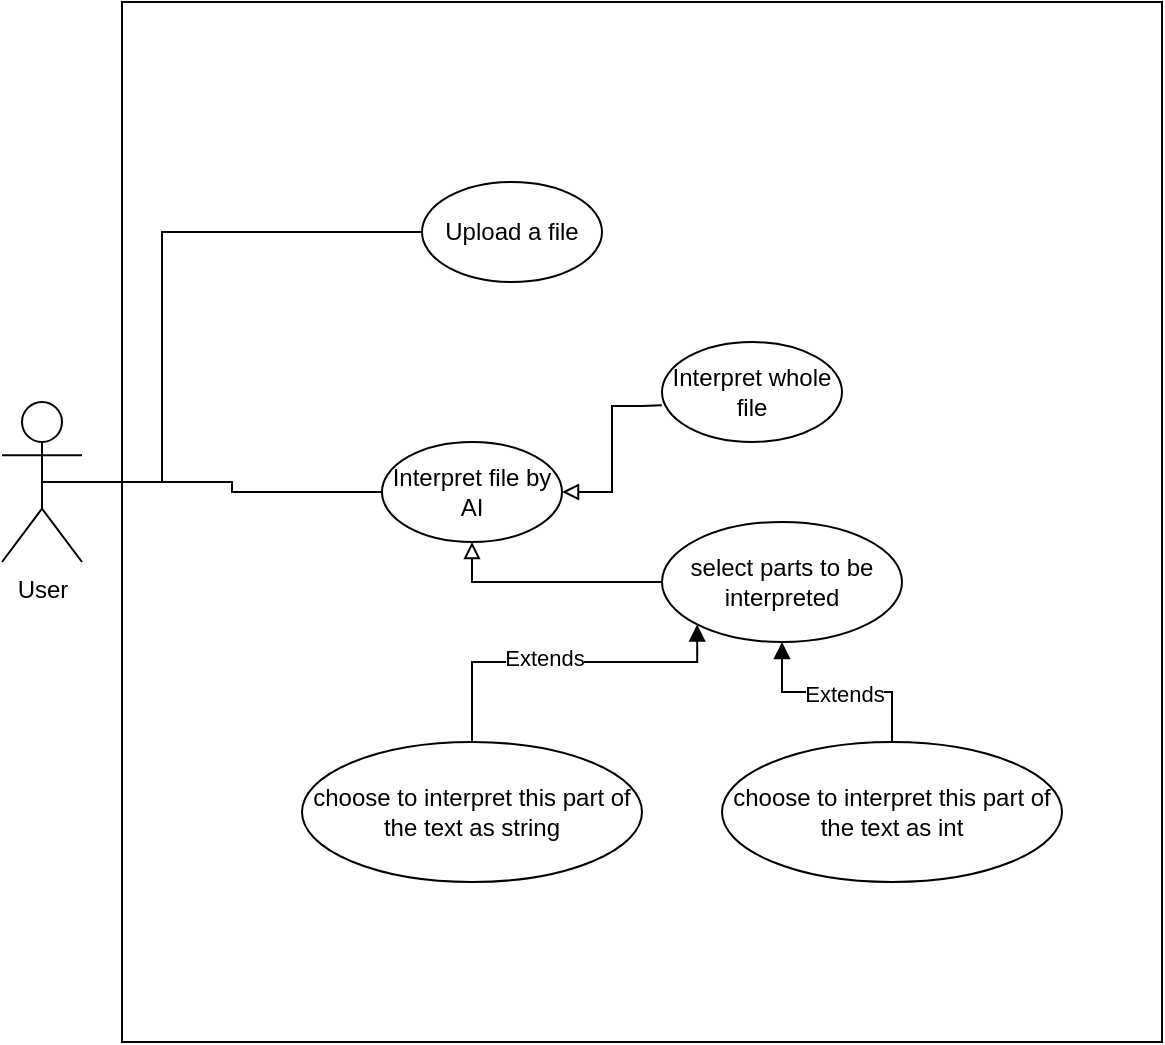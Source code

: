 <mxfile version="25.0.3">
  <diagram name="Page-1" id="iMWSsS8-mRAeSdDyrtO4">
    <mxGraphModel dx="1432" dy="746" grid="1" gridSize="10" guides="1" tooltips="1" connect="1" arrows="1" fold="1" page="1" pageScale="1" pageWidth="850" pageHeight="1100" math="0" shadow="0">
      <root>
        <mxCell id="0" />
        <mxCell id="1" parent="0" />
        <mxCell id="k7RnFe4mG1X4evymYusP-15" style="edgeStyle=orthogonalEdgeStyle;rounded=0;orthogonalLoop=1;jettySize=auto;html=1;entryX=0;entryY=0.5;entryDx=0;entryDy=0;endArrow=none;endFill=0;" edge="1" parent="1" source="k7RnFe4mG1X4evymYusP-1" target="k7RnFe4mG1X4evymYusP-9">
          <mxGeometry relative="1" as="geometry" />
        </mxCell>
        <mxCell id="k7RnFe4mG1X4evymYusP-1" value="User" style="shape=umlActor;verticalLabelPosition=bottom;verticalAlign=top;html=1;outlineConnect=0;" vertex="1" parent="1">
          <mxGeometry x="70" y="390" width="40" height="80" as="geometry" />
        </mxCell>
        <mxCell id="k7RnFe4mG1X4evymYusP-5" value="Upload a file" style="ellipse;whiteSpace=wrap;html=1;" vertex="1" parent="1">
          <mxGeometry x="280" y="280" width="90" height="50" as="geometry" />
        </mxCell>
        <mxCell id="k7RnFe4mG1X4evymYusP-16" style="edgeStyle=orthogonalEdgeStyle;rounded=0;orthogonalLoop=1;jettySize=auto;html=1;entryX=-0.001;entryY=0.633;entryDx=0;entryDy=0;entryPerimeter=0;endArrow=none;endFill=0;startArrow=block;startFill=0;" edge="1" parent="1" source="k7RnFe4mG1X4evymYusP-9" target="k7RnFe4mG1X4evymYusP-11">
          <mxGeometry relative="1" as="geometry">
            <Array as="points">
              <mxPoint x="375" y="435" />
              <mxPoint x="375" y="392" />
              <mxPoint x="390" y="392" />
            </Array>
          </mxGeometry>
        </mxCell>
        <mxCell id="k7RnFe4mG1X4evymYusP-9" value="Interpret file by AI" style="ellipse;whiteSpace=wrap;html=1;" vertex="1" parent="1">
          <mxGeometry x="260" y="410" width="90" height="50" as="geometry" />
        </mxCell>
        <mxCell id="k7RnFe4mG1X4evymYusP-11" value="Interpret whole file" style="ellipse;whiteSpace=wrap;html=1;" vertex="1" parent="1">
          <mxGeometry x="400" y="360" width="90" height="50" as="geometry" />
        </mxCell>
        <mxCell id="k7RnFe4mG1X4evymYusP-21" style="edgeStyle=orthogonalEdgeStyle;rounded=0;orthogonalLoop=1;jettySize=auto;html=1;startArrow=block;startFill=1;endArrow=none;endFill=0;" edge="1" parent="1" source="k7RnFe4mG1X4evymYusP-12" target="k7RnFe4mG1X4evymYusP-20">
          <mxGeometry relative="1" as="geometry" />
        </mxCell>
        <mxCell id="k7RnFe4mG1X4evymYusP-24" value="Extends" style="edgeLabel;html=1;align=center;verticalAlign=middle;resizable=0;points=[];" vertex="1" connectable="0" parent="k7RnFe4mG1X4evymYusP-21">
          <mxGeometry x="0.06" y="-1" relative="1" as="geometry">
            <mxPoint as="offset" />
          </mxGeometry>
        </mxCell>
        <mxCell id="k7RnFe4mG1X4evymYusP-22" style="edgeStyle=orthogonalEdgeStyle;rounded=0;orthogonalLoop=1;jettySize=auto;html=1;entryX=0.5;entryY=0;entryDx=0;entryDy=0;exitX=0;exitY=1;exitDx=0;exitDy=0;startArrow=block;startFill=1;endArrow=none;endFill=0;" edge="1" parent="1" source="k7RnFe4mG1X4evymYusP-12" target="k7RnFe4mG1X4evymYusP-18">
          <mxGeometry relative="1" as="geometry">
            <Array as="points">
              <mxPoint x="417" y="520" />
              <mxPoint x="305" y="520" />
            </Array>
          </mxGeometry>
        </mxCell>
        <mxCell id="k7RnFe4mG1X4evymYusP-23" value="Extends" style="edgeLabel;html=1;align=center;verticalAlign=middle;resizable=0;points=[];" vertex="1" connectable="0" parent="k7RnFe4mG1X4evymYusP-22">
          <mxGeometry x="0.226" y="-2" relative="1" as="geometry">
            <mxPoint x="9" as="offset" />
          </mxGeometry>
        </mxCell>
        <mxCell id="k7RnFe4mG1X4evymYusP-12" value="select parts to be interpreted" style="ellipse;whiteSpace=wrap;html=1;" vertex="1" parent="1">
          <mxGeometry x="400" y="450" width="120" height="60" as="geometry" />
        </mxCell>
        <mxCell id="k7RnFe4mG1X4evymYusP-14" style="edgeStyle=orthogonalEdgeStyle;rounded=0;orthogonalLoop=1;jettySize=auto;html=1;entryX=0;entryY=0.5;entryDx=0;entryDy=0;exitX=0.5;exitY=0.5;exitDx=0;exitDy=0;exitPerimeter=0;endArrow=none;endFill=0;" edge="1" parent="1" source="k7RnFe4mG1X4evymYusP-1" target="k7RnFe4mG1X4evymYusP-5">
          <mxGeometry relative="1" as="geometry">
            <mxPoint x="140" y="320" as="targetPoint" />
            <Array as="points">
              <mxPoint x="150" y="430" />
              <mxPoint x="150" y="305" />
            </Array>
          </mxGeometry>
        </mxCell>
        <mxCell id="k7RnFe4mG1X4evymYusP-17" style="edgeStyle=orthogonalEdgeStyle;rounded=0;orthogonalLoop=1;jettySize=auto;html=1;entryX=0;entryY=0.5;entryDx=0;entryDy=0;endArrow=none;endFill=0;startArrow=block;startFill=0;exitX=0.5;exitY=1;exitDx=0;exitDy=0;" edge="1" parent="1" source="k7RnFe4mG1X4evymYusP-9" target="k7RnFe4mG1X4evymYusP-12">
          <mxGeometry relative="1" as="geometry">
            <mxPoint x="310" y="500" as="sourcePoint" />
            <mxPoint x="380" y="480" as="targetPoint" />
            <Array as="points">
              <mxPoint x="305" y="480" />
            </Array>
          </mxGeometry>
        </mxCell>
        <mxCell id="k7RnFe4mG1X4evymYusP-18" value="choose to interpret this part of the text as string" style="ellipse;whiteSpace=wrap;html=1;" vertex="1" parent="1">
          <mxGeometry x="220" y="560" width="170" height="70" as="geometry" />
        </mxCell>
        <mxCell id="k7RnFe4mG1X4evymYusP-20" value="choose to interpret this part of the text as int" style="ellipse;whiteSpace=wrap;html=1;" vertex="1" parent="1">
          <mxGeometry x="430" y="560" width="170" height="70" as="geometry" />
        </mxCell>
        <mxCell id="k7RnFe4mG1X4evymYusP-25" value="" style="whiteSpace=wrap;html=1;aspect=fixed;gradientColor=default;fillColor=none;" vertex="1" parent="1">
          <mxGeometry x="130" y="190" width="520" height="520" as="geometry" />
        </mxCell>
      </root>
    </mxGraphModel>
  </diagram>
</mxfile>
